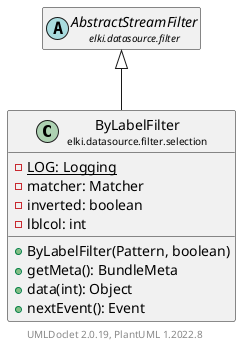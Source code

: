 @startuml
    remove .*\.(Instance|Par|Parameterizer|Factory)$
    set namespaceSeparator none
    hide empty fields
    hide empty methods

    class "<size:14>ByLabelFilter\n<size:10>elki.datasource.filter.selection" as elki.datasource.filter.selection.ByLabelFilter [[ByLabelFilter.html]] {
        {static} -LOG: Logging
        -matcher: Matcher
        -inverted: boolean
        -lblcol: int
        +ByLabelFilter(Pattern, boolean)
        +getMeta(): BundleMeta
        +data(int): Object
        +nextEvent(): Event
    }

    abstract class "<size:14>AbstractStreamFilter\n<size:10>elki.datasource.filter" as elki.datasource.filter.AbstractStreamFilter [[../AbstractStreamFilter.html]]
    class "<size:14>ByLabelFilter.Par\n<size:10>elki.datasource.filter.selection" as elki.datasource.filter.selection.ByLabelFilter.Par [[ByLabelFilter.Par.html]]

    elki.datasource.filter.AbstractStreamFilter <|-- elki.datasource.filter.selection.ByLabelFilter
    elki.datasource.filter.selection.ByLabelFilter +-- elki.datasource.filter.selection.ByLabelFilter.Par

    center footer UMLDoclet 2.0.19, PlantUML 1.2022.8
@enduml
